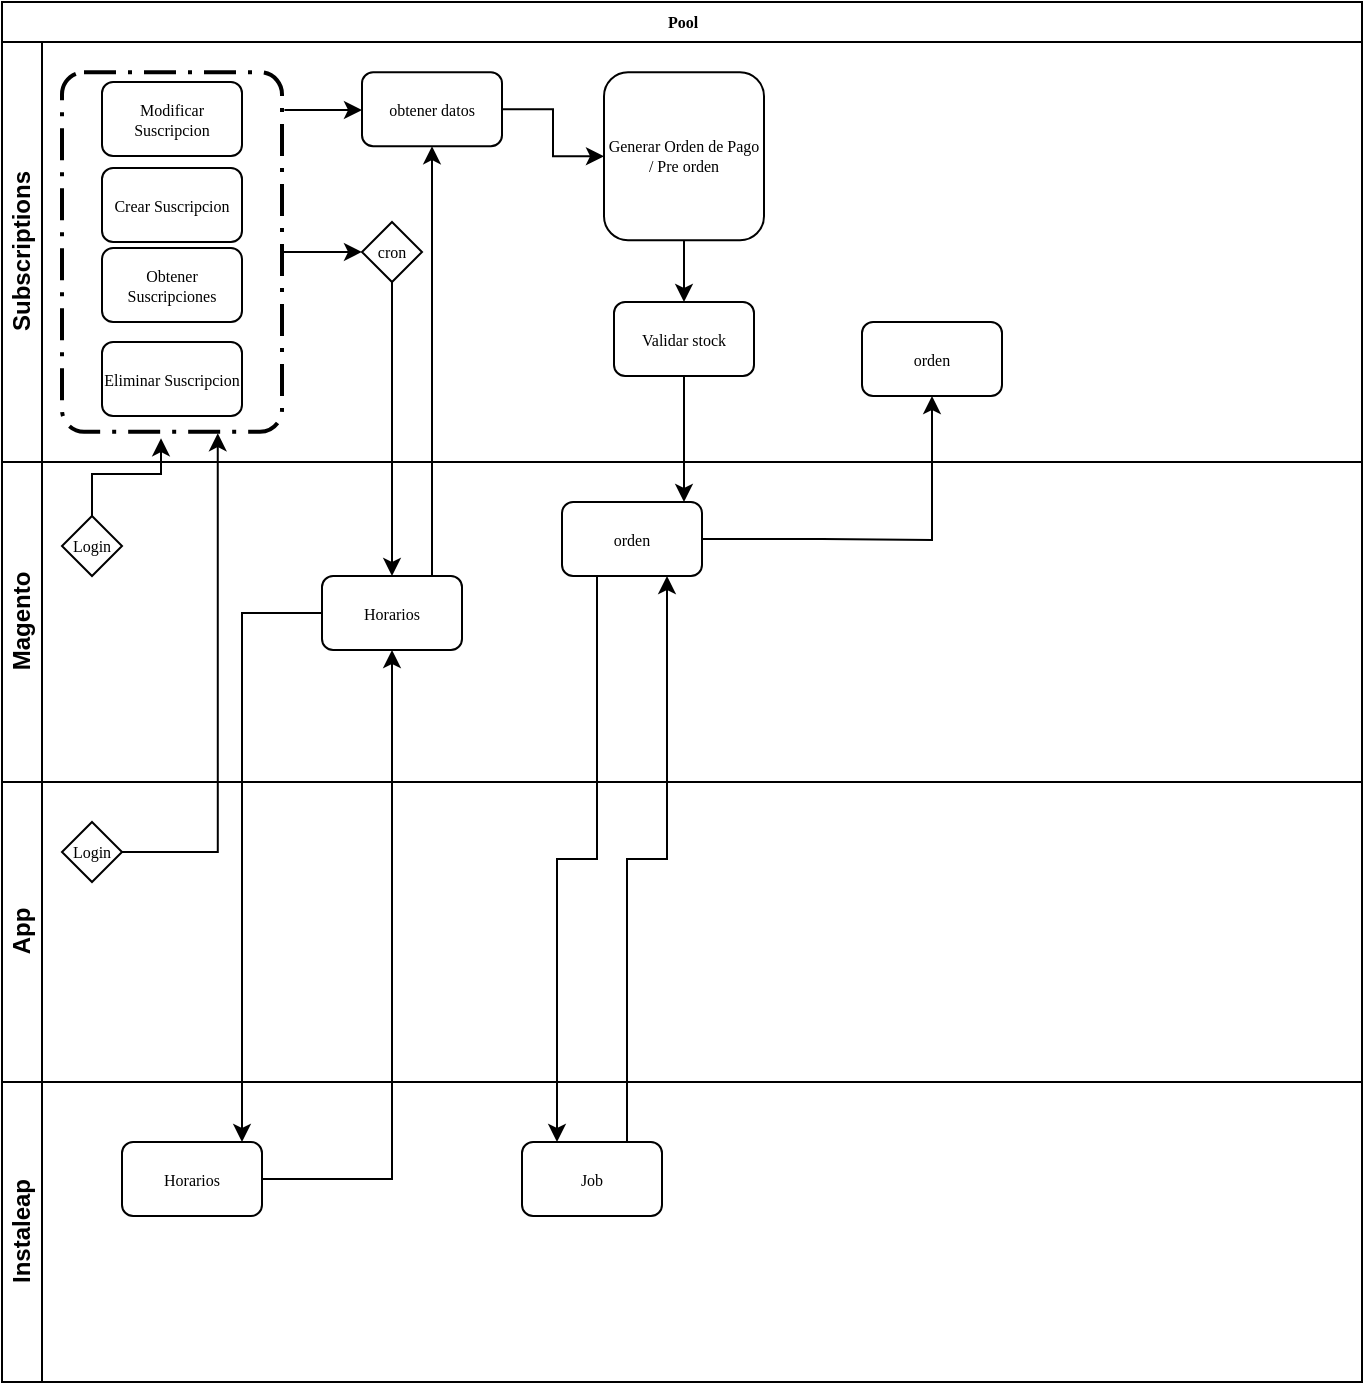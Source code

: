 <mxfile version="13.7.8" type="github"><diagram name="Page-1" id="c7488fd3-1785-93aa-aadb-54a6760d102a"><mxGraphModel dx="565" dy="306" grid="1" gridSize="10" guides="1" tooltips="1" connect="1" arrows="1" fold="1" page="1" pageScale="1" pageWidth="1100" pageHeight="850" background="#ffffff" math="0" shadow="0"><root><mxCell id="0"/><mxCell id="1" parent="0"/><mxCell id="2b4e8129b02d487f-1" value="Pool" style="swimlane;html=1;childLayout=stackLayout;horizontal=1;startSize=20;horizontalStack=0;rounded=0;shadow=0;labelBackgroundColor=none;strokeWidth=1;fontFamily=Verdana;fontSize=8;align=center;" parent="1" vertex="1"><mxGeometry x="180" y="70" width="680" height="540" as="geometry"><mxRectangle x="180" y="70" width="50" height="20" as="alternateBounds"/></mxGeometry></mxCell><mxCell id="2b4e8129b02d487f-2" value="Subscriptions" style="swimlane;html=1;startSize=20;horizontal=0;" parent="2b4e8129b02d487f-1" vertex="1"><mxGeometry y="20" width="680" height="210" as="geometry"><mxRectangle y="20" width="680" height="20" as="alternateBounds"/></mxGeometry></mxCell><mxCell id="gCNTeTK20-_O6Kn0fKNS-84" style="edgeStyle=orthogonalEdgeStyle;rounded=0;orthogonalLoop=1;jettySize=auto;html=1;entryX=0.5;entryY=0;entryDx=0;entryDy=0;" edge="1" parent="2b4e8129b02d487f-2" source="gCNTeTK20-_O6Kn0fKNS-59" target="gCNTeTK20-_O6Kn0fKNS-83"><mxGeometry relative="1" as="geometry"/></mxCell><mxCell id="gCNTeTK20-_O6Kn0fKNS-86" style="edgeStyle=orthogonalEdgeStyle;rounded=0;orthogonalLoop=1;jettySize=auto;html=1;entryX=0;entryY=0.5;entryDx=0;entryDy=0;" edge="1" parent="2b4e8129b02d487f-2" source="gCNTeTK20-_O6Kn0fKNS-70" target="gCNTeTK20-_O6Kn0fKNS-59"><mxGeometry relative="1" as="geometry"/></mxCell><mxCell id="gCNTeTK20-_O6Kn0fKNS-70" value="obtener datos" style="rounded=1;whiteSpace=wrap;html=1;shadow=0;labelBackgroundColor=none;strokeWidth=1;fontFamily=Verdana;fontSize=8;align=center;" vertex="1" parent="2b4e8129b02d487f-2"><mxGeometry x="180" y="15.12" width="70" height="37" as="geometry"/></mxCell><mxCell id="gCNTeTK20-_O6Kn0fKNS-59" value="Generar Orden de Pago / Pre orden" style="rounded=1;whiteSpace=wrap;html=1;shadow=0;labelBackgroundColor=none;strokeWidth=1;fontFamily=Verdana;fontSize=8;align=center;" vertex="1" parent="2b4e8129b02d487f-2"><mxGeometry x="301" y="15.12" width="80" height="84" as="geometry"/></mxCell><mxCell id="2b4e8129b02d487f-7" value="Modificar Suscripcion" style="rounded=1;whiteSpace=wrap;html=1;shadow=0;labelBackgroundColor=none;strokeWidth=1;fontFamily=Verdana;fontSize=8;align=center;" parent="2b4e8129b02d487f-2" vertex="1"><mxGeometry x="50" y="20.0" width="70" height="37" as="geometry"/></mxCell><mxCell id="gCNTeTK20-_O6Kn0fKNS-65" style="edgeStyle=orthogonalEdgeStyle;rounded=0;orthogonalLoop=1;jettySize=auto;html=1;entryX=0;entryY=0.5;entryDx=0;entryDy=0;entryPerimeter=0;" edge="1" parent="2b4e8129b02d487f-2" source="gCNTeTK20-_O6Kn0fKNS-30" target="gCNTeTK20-_O6Kn0fKNS-64"><mxGeometry relative="1" as="geometry"/></mxCell><mxCell id="gCNTeTK20-_O6Kn0fKNS-64" value="cron" style="strokeWidth=1;html=1;shape=mxgraph.flowchart.decision;whiteSpace=wrap;rounded=1;shadow=0;labelBackgroundColor=none;fontFamily=Verdana;fontSize=8;align=center;" vertex="1" parent="2b4e8129b02d487f-2"><mxGeometry x="180" y="89.99" width="30" height="30" as="geometry"/></mxCell><mxCell id="gCNTeTK20-_O6Kn0fKNS-75" style="edgeStyle=orthogonalEdgeStyle;rounded=0;orthogonalLoop=1;jettySize=auto;html=1;exitX=1.011;exitY=0.105;exitDx=0;exitDy=0;entryX=0;entryY=0.5;entryDx=0;entryDy=0;exitPerimeter=0;" edge="1" parent="2b4e8129b02d487f-2" source="gCNTeTK20-_O6Kn0fKNS-30" target="gCNTeTK20-_O6Kn0fKNS-70"><mxGeometry relative="1" as="geometry"/></mxCell><mxCell id="gCNTeTK20-_O6Kn0fKNS-30" value="" style="rounded=1;arcSize=10;dashed=1;fillColor=none;gradientColor=none;dashPattern=8 3 1 3;strokeWidth=2;" vertex="1" parent="2b4e8129b02d487f-2"><mxGeometry x="30" y="15.12" width="110" height="179.75" as="geometry"/></mxCell><mxCell id="2b4e8129b02d487f-6" value="Crear Suscripcion" style="rounded=1;whiteSpace=wrap;html=1;shadow=0;labelBackgroundColor=none;strokeWidth=1;fontFamily=Verdana;fontSize=8;align=center;" parent="2b4e8129b02d487f-2" vertex="1"><mxGeometry x="50" y="63.0" width="70" height="37" as="geometry"/></mxCell><mxCell id="2b4e8129b02d487f-9" value="Obtener Suscripciones" style="rounded=1;whiteSpace=wrap;html=1;shadow=0;labelBackgroundColor=none;strokeWidth=1;fontFamily=Verdana;fontSize=8;align=center;" parent="2b4e8129b02d487f-2" vertex="1"><mxGeometry x="50" y="103.0" width="70" height="37" as="geometry"/></mxCell><mxCell id="gCNTeTK20-_O6Kn0fKNS-31" style="edgeStyle=orthogonalEdgeStyle;rounded=0;orthogonalLoop=1;jettySize=auto;html=1;exitX=0.5;exitY=1;exitDx=0;exitDy=0;" edge="1" parent="2b4e8129b02d487f-2" source="gCNTeTK20-_O6Kn0fKNS-30" target="gCNTeTK20-_O6Kn0fKNS-30"><mxGeometry relative="1" as="geometry"/></mxCell><mxCell id="gCNTeTK20-_O6Kn0fKNS-83" value="Validar stock" style="rounded=1;whiteSpace=wrap;html=1;shadow=0;labelBackgroundColor=none;strokeWidth=1;fontFamily=Verdana;fontSize=8;align=center;" vertex="1" parent="2b4e8129b02d487f-2"><mxGeometry x="306" y="130" width="70" height="37" as="geometry"/></mxCell><mxCell id="gCNTeTK20-_O6Kn0fKNS-81" value="orden" style="rounded=1;whiteSpace=wrap;html=1;shadow=0;labelBackgroundColor=none;strokeWidth=1;fontFamily=Verdana;fontSize=8;align=center;" vertex="1" parent="2b4e8129b02d487f-2"><mxGeometry x="430" y="140" width="70" height="37" as="geometry"/></mxCell><mxCell id="gCNTeTK20-_O6Kn0fKNS-28" value="Eliminar Suscripcion" style="rounded=1;whiteSpace=wrap;html=1;shadow=0;labelBackgroundColor=none;strokeWidth=1;fontFamily=Verdana;fontSize=8;align=center;" vertex="1" parent="2b4e8129b02d487f-2"><mxGeometry x="50" y="150.0" width="70" height="37" as="geometry"/></mxCell><mxCell id="2b4e8129b02d487f-3" value="Magento" style="swimlane;html=1;startSize=20;horizontal=0;" parent="2b4e8129b02d487f-1" vertex="1"><mxGeometry y="230" width="680" height="160" as="geometry"><mxRectangle y="230" width="680" height="20" as="alternateBounds"/></mxGeometry></mxCell><mxCell id="2b4e8129b02d487f-15" value="Login" style="strokeWidth=1;html=1;shape=mxgraph.flowchart.decision;whiteSpace=wrap;rounded=1;shadow=0;labelBackgroundColor=none;fontFamily=Verdana;fontSize=8;align=center;" parent="2b4e8129b02d487f-3" vertex="1"><mxGeometry x="30" y="27.0" width="30" height="30" as="geometry"/></mxCell><mxCell id="gCNTeTK20-_O6Kn0fKNS-53" value="orden" style="rounded=1;whiteSpace=wrap;html=1;shadow=0;labelBackgroundColor=none;strokeWidth=1;fontFamily=Verdana;fontSize=8;align=center;" vertex="1" parent="2b4e8129b02d487f-3"><mxGeometry x="280" y="20" width="70" height="37" as="geometry"/></mxCell><mxCell id="2b4e8129b02d487f-4" value="App" style="swimlane;html=1;startSize=20;horizontal=0;" parent="2b4e8129b02d487f-1" vertex="1"><mxGeometry y="390" width="680" height="150" as="geometry"><mxRectangle y="250" width="680" height="20" as="alternateBounds"/></mxGeometry></mxCell><mxCell id="gCNTeTK20-_O6Kn0fKNS-22" value="Login" style="strokeWidth=1;html=1;shape=mxgraph.flowchart.decision;whiteSpace=wrap;rounded=1;shadow=0;labelBackgroundColor=none;fontFamily=Verdana;fontSize=8;align=center;" vertex="1" parent="2b4e8129b02d487f-4"><mxGeometry x="30" y="20.0" width="30" height="30" as="geometry"/></mxCell><mxCell id="gCNTeTK20-_O6Kn0fKNS-56" style="edgeStyle=orthogonalEdgeStyle;rounded=0;orthogonalLoop=1;jettySize=auto;html=1;entryX=0.45;entryY=1.018;entryDx=0;entryDy=0;entryPerimeter=0;" edge="1" parent="2b4e8129b02d487f-1" source="2b4e8129b02d487f-15" target="gCNTeTK20-_O6Kn0fKNS-30"><mxGeometry relative="1" as="geometry"/></mxCell><mxCell id="gCNTeTK20-_O6Kn0fKNS-58" style="edgeStyle=orthogonalEdgeStyle;rounded=0;orthogonalLoop=1;jettySize=auto;html=1;exitX=1;exitY=0.5;exitDx=0;exitDy=0;exitPerimeter=0;entryX=0.708;entryY=1.004;entryDx=0;entryDy=0;entryPerimeter=0;" edge="1" parent="2b4e8129b02d487f-1" source="gCNTeTK20-_O6Kn0fKNS-22" target="gCNTeTK20-_O6Kn0fKNS-30"><mxGeometry relative="1" as="geometry"><mxPoint x="110" y="220" as="targetPoint"/></mxGeometry></mxCell><mxCell id="gCNTeTK20-_O6Kn0fKNS-82" style="edgeStyle=orthogonalEdgeStyle;rounded=0;orthogonalLoop=1;jettySize=auto;html=1;exitX=1;exitY=0.5;exitDx=0;exitDy=0;entryX=0.5;entryY=1;entryDx=0;entryDy=0;" edge="1" parent="2b4e8129b02d487f-1" source="gCNTeTK20-_O6Kn0fKNS-53" target="gCNTeTK20-_O6Kn0fKNS-81"><mxGeometry relative="1" as="geometry"><Array as="points"><mxPoint x="410" y="269"/><mxPoint x="465" y="269"/></Array></mxGeometry></mxCell><mxCell id="gCNTeTK20-_O6Kn0fKNS-85" style="edgeStyle=orthogonalEdgeStyle;rounded=0;orthogonalLoop=1;jettySize=auto;html=1;" edge="1" parent="2b4e8129b02d487f-1" source="gCNTeTK20-_O6Kn0fKNS-83"><mxGeometry relative="1" as="geometry"><mxPoint x="341" y="250" as="targetPoint"/><Array as="points"><mxPoint x="341" y="250"/></Array></mxGeometry></mxCell><mxCell id="gCNTeTK20-_O6Kn0fKNS-9" value="Instaleap" style="swimlane;html=1;startSize=20;horizontal=0;" vertex="1" parent="1"><mxGeometry x="180" y="610" width="680" height="150" as="geometry"><mxRectangle x="180" y="610" width="680" height="20" as="alternateBounds"/></mxGeometry></mxCell><mxCell id="gCNTeTK20-_O6Kn0fKNS-11" value="Job" style="rounded=1;whiteSpace=wrap;html=1;shadow=0;labelBackgroundColor=none;strokeWidth=1;fontFamily=Verdana;fontSize=8;align=center;" vertex="1" parent="gCNTeTK20-_O6Kn0fKNS-9"><mxGeometry x="260" y="30.0" width="70" height="37" as="geometry"/></mxCell><mxCell id="gCNTeTK20-_O6Kn0fKNS-62" value="Horarios" style="rounded=1;whiteSpace=wrap;html=1;shadow=0;labelBackgroundColor=none;strokeWidth=1;fontFamily=Verdana;fontSize=8;align=center;" vertex="1" parent="gCNTeTK20-_O6Kn0fKNS-9"><mxGeometry x="60" y="30" width="70" height="37" as="geometry"/></mxCell><mxCell id="gCNTeTK20-_O6Kn0fKNS-66" style="edgeStyle=orthogonalEdgeStyle;rounded=0;orthogonalLoop=1;jettySize=auto;html=1;" edge="1" parent="1" source="gCNTeTK20-_O6Kn0fKNS-67" target="gCNTeTK20-_O6Kn0fKNS-62"><mxGeometry relative="1" as="geometry"><Array as="points"><mxPoint x="300" y="376"/></Array></mxGeometry></mxCell><mxCell id="gCNTeTK20-_O6Kn0fKNS-74" style="edgeStyle=orthogonalEdgeStyle;rounded=0;orthogonalLoop=1;jettySize=auto;html=1;exitX=0.75;exitY=0;exitDx=0;exitDy=0;entryX=0.5;entryY=1;entryDx=0;entryDy=0;" edge="1" parent="1" source="gCNTeTK20-_O6Kn0fKNS-67" target="gCNTeTK20-_O6Kn0fKNS-70"><mxGeometry relative="1" as="geometry"><Array as="points"><mxPoint x="395" y="357"/></Array></mxGeometry></mxCell><mxCell id="gCNTeTK20-_O6Kn0fKNS-67" value="Horarios" style="rounded=1;whiteSpace=wrap;html=1;shadow=0;labelBackgroundColor=none;strokeWidth=1;fontFamily=Verdana;fontSize=8;align=center;" vertex="1" parent="1"><mxGeometry x="340" y="357" width="70" height="37" as="geometry"/></mxCell><mxCell id="gCNTeTK20-_O6Kn0fKNS-68" style="edgeStyle=orthogonalEdgeStyle;rounded=0;orthogonalLoop=1;jettySize=auto;html=1;" edge="1" parent="1" source="gCNTeTK20-_O6Kn0fKNS-64" target="gCNTeTK20-_O6Kn0fKNS-67"><mxGeometry relative="1" as="geometry"><mxPoint x="375" y="209.99" as="sourcePoint"/><mxPoint x="365" y="640" as="targetPoint"/></mxGeometry></mxCell><mxCell id="gCNTeTK20-_O6Kn0fKNS-69" style="edgeStyle=orthogonalEdgeStyle;rounded=0;orthogonalLoop=1;jettySize=auto;html=1;entryX=0.5;entryY=1;entryDx=0;entryDy=0;" edge="1" parent="1" source="gCNTeTK20-_O6Kn0fKNS-62" target="gCNTeTK20-_O6Kn0fKNS-67"><mxGeometry relative="1" as="geometry"><mxPoint x="400" y="430" as="targetPoint"/><Array as="points"><mxPoint x="375" y="659"/></Array></mxGeometry></mxCell><mxCell id="gCNTeTK20-_O6Kn0fKNS-78" style="edgeStyle=orthogonalEdgeStyle;rounded=0;orthogonalLoop=1;jettySize=auto;html=1;exitX=0.75;exitY=0;exitDx=0;exitDy=0;entryX=0.75;entryY=1;entryDx=0;entryDy=0;" edge="1" parent="1" source="gCNTeTK20-_O6Kn0fKNS-11" target="gCNTeTK20-_O6Kn0fKNS-53"><mxGeometry relative="1" as="geometry"><mxPoint x="530" y="440.0" as="targetPoint"/></mxGeometry></mxCell><mxCell id="gCNTeTK20-_O6Kn0fKNS-80" style="edgeStyle=orthogonalEdgeStyle;rounded=0;orthogonalLoop=1;jettySize=auto;html=1;exitX=0.25;exitY=1;exitDx=0;exitDy=0;entryX=0.25;entryY=0;entryDx=0;entryDy=0;" edge="1" parent="1" source="gCNTeTK20-_O6Kn0fKNS-53" target="gCNTeTK20-_O6Kn0fKNS-11"><mxGeometry relative="1" as="geometry"/></mxCell></root></mxGraphModel></diagram></mxfile>